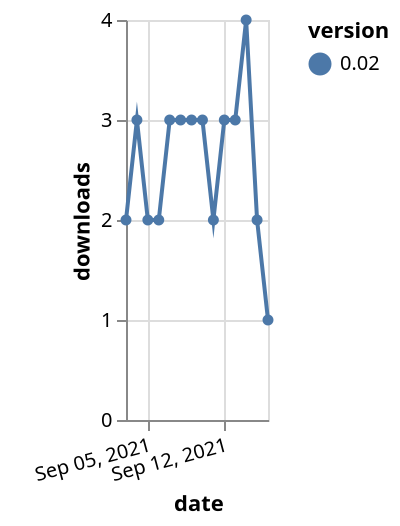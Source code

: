 {"$schema": "https://vega.github.io/schema/vega-lite/v5.json", "description": "A simple bar chart with embedded data.", "data": {"values": [{"date": "2021-09-03", "total": 2021, "delta": 2, "version": "0.02"}, {"date": "2021-09-04", "total": 2024, "delta": 3, "version": "0.02"}, {"date": "2021-09-05", "total": 2026, "delta": 2, "version": "0.02"}, {"date": "2021-09-06", "total": 2028, "delta": 2, "version": "0.02"}, {"date": "2021-09-07", "total": 2031, "delta": 3, "version": "0.02"}, {"date": "2021-09-08", "total": 2034, "delta": 3, "version": "0.02"}, {"date": "2021-09-09", "total": 2037, "delta": 3, "version": "0.02"}, {"date": "2021-09-10", "total": 2040, "delta": 3, "version": "0.02"}, {"date": "2021-09-11", "total": 2042, "delta": 2, "version": "0.02"}, {"date": "2021-09-12", "total": 2045, "delta": 3, "version": "0.02"}, {"date": "2021-09-13", "total": 2048, "delta": 3, "version": "0.02"}, {"date": "2021-09-14", "total": 2052, "delta": 4, "version": "0.02"}, {"date": "2021-09-15", "total": 2054, "delta": 2, "version": "0.02"}, {"date": "2021-09-16", "total": 2055, "delta": 1, "version": "0.02"}]}, "width": "container", "mark": {"type": "line", "point": {"filled": true}}, "encoding": {"x": {"field": "date", "type": "temporal", "timeUnit": "yearmonthdate", "title": "date", "axis": {"labelAngle": -15}}, "y": {"field": "delta", "type": "quantitative", "title": "downloads"}, "color": {"field": "version", "type": "nominal"}, "tooltip": {"field": "delta"}}}